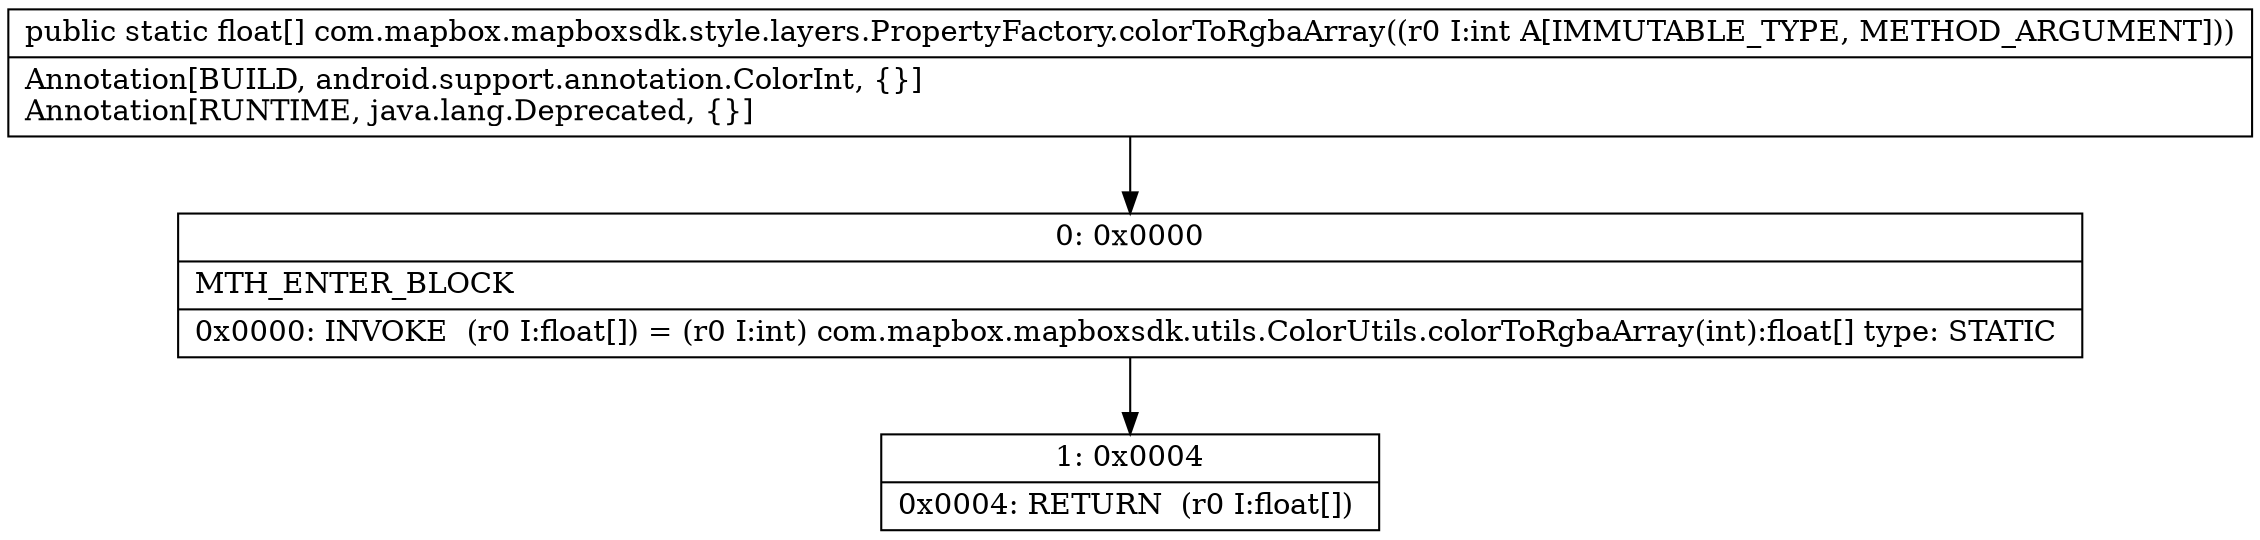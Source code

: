 digraph "CFG forcom.mapbox.mapboxsdk.style.layers.PropertyFactory.colorToRgbaArray(I)[F" {
Node_0 [shape=record,label="{0\:\ 0x0000|MTH_ENTER_BLOCK\l|0x0000: INVOKE  (r0 I:float[]) = (r0 I:int) com.mapbox.mapboxsdk.utils.ColorUtils.colorToRgbaArray(int):float[] type: STATIC \l}"];
Node_1 [shape=record,label="{1\:\ 0x0004|0x0004: RETURN  (r0 I:float[]) \l}"];
MethodNode[shape=record,label="{public static float[] com.mapbox.mapboxsdk.style.layers.PropertyFactory.colorToRgbaArray((r0 I:int A[IMMUTABLE_TYPE, METHOD_ARGUMENT]))  | Annotation[BUILD, android.support.annotation.ColorInt, \{\}]\lAnnotation[RUNTIME, java.lang.Deprecated, \{\}]\l}"];
MethodNode -> Node_0;
Node_0 -> Node_1;
}

